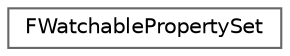 digraph "Graphical Class Hierarchy"
{
 // INTERACTIVE_SVG=YES
 // LATEX_PDF_SIZE
  bgcolor="transparent";
  edge [fontname=Helvetica,fontsize=10,labelfontname=Helvetica,labelfontsize=10];
  node [fontname=Helvetica,fontsize=10,shape=box,height=0.2,width=0.4];
  rankdir="LR";
  Node0 [id="Node000000",label="FWatchablePropertySet",height=0.2,width=0.4,color="grey40", fillcolor="white", style="filled",URL="$da/d77/classFWatchablePropertySet.html",tooltip=" "];
}
